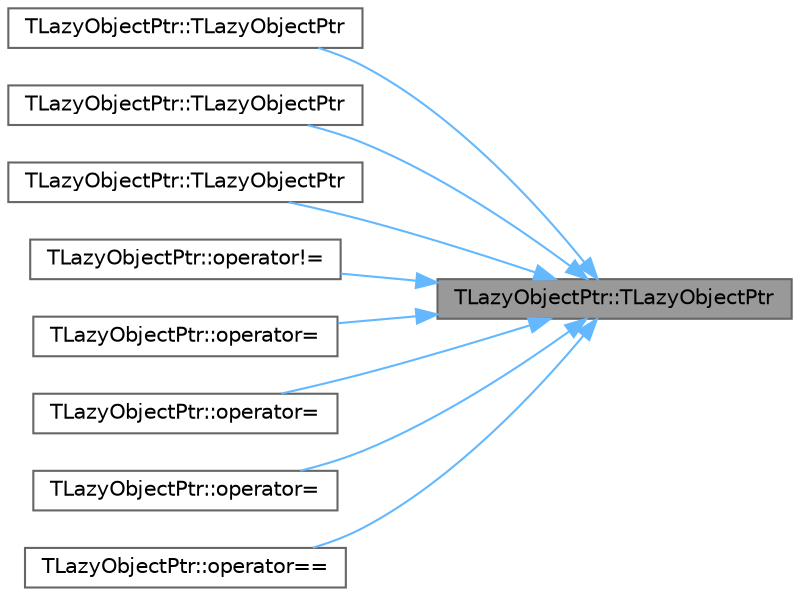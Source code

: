 digraph "TLazyObjectPtr::TLazyObjectPtr"
{
 // INTERACTIVE_SVG=YES
 // LATEX_PDF_SIZE
  bgcolor="transparent";
  edge [fontname=Helvetica,fontsize=10,labelfontname=Helvetica,labelfontsize=10];
  node [fontname=Helvetica,fontsize=10,shape=box,height=0.2,width=0.4];
  rankdir="RL";
  Node1 [id="Node000001",label="TLazyObjectPtr::TLazyObjectPtr",height=0.2,width=0.4,color="gray40", fillcolor="grey60", style="filled", fontcolor="black",tooltip=" "];
  Node1 -> Node2 [id="edge1_Node000001_Node000002",dir="back",color="steelblue1",style="solid",tooltip=" "];
  Node2 [id="Node000002",label="TLazyObjectPtr::TLazyObjectPtr",height=0.2,width=0.4,color="grey40", fillcolor="white", style="filled",URL="$d5/d73/structTLazyObjectPtr.html#a220e1764b4477f28d09104ea0b60fa52",tooltip=" "];
  Node1 -> Node3 [id="edge2_Node000001_Node000003",dir="back",color="steelblue1",style="solid",tooltip=" "];
  Node3 [id="Node000003",label="TLazyObjectPtr::TLazyObjectPtr",height=0.2,width=0.4,color="grey40", fillcolor="white", style="filled",URL="$d5/d73/structTLazyObjectPtr.html#afe2b0e228a73db5a362a55358bf685b9",tooltip="Construct from another lazy pointer with implicit upcasting allowed."];
  Node1 -> Node4 [id="edge3_Node000001_Node000004",dir="back",color="steelblue1",style="solid",tooltip=" "];
  Node4 [id="Node000004",label="TLazyObjectPtr::TLazyObjectPtr",height=0.2,width=0.4,color="grey40", fillcolor="white", style="filled",URL="$d5/d73/structTLazyObjectPtr.html#adb130bf542557d6cac47bc8ffa19bf9c",tooltip=" "];
  Node1 -> Node5 [id="edge4_Node000001_Node000005",dir="back",color="steelblue1",style="solid",tooltip=" "];
  Node5 [id="Node000005",label="TLazyObjectPtr::operator!=",height=0.2,width=0.4,color="grey40", fillcolor="white", style="filled",URL="$d5/d73/structTLazyObjectPtr.html#a0d7ec5ecd97bb5e5a6887d07d6b71ca0",tooltip=" "];
  Node1 -> Node6 [id="edge5_Node000001_Node000006",dir="back",color="steelblue1",style="solid",tooltip=" "];
  Node6 [id="Node000006",label="TLazyObjectPtr::operator=",height=0.2,width=0.4,color="grey40", fillcolor="white", style="filled",URL="$d5/d73/structTLazyObjectPtr.html#afc9a049df0d4bec13e9441cd13cbabd0",tooltip=" "];
  Node1 -> Node7 [id="edge6_Node000001_Node000007",dir="back",color="steelblue1",style="solid",tooltip=" "];
  Node7 [id="Node000007",label="TLazyObjectPtr::operator=",height=0.2,width=0.4,color="grey40", fillcolor="white", style="filled",URL="$d5/d73/structTLazyObjectPtr.html#a9b0a8b84186ef64bef1e2cf787b22fde",tooltip="Assign from another lazy pointer with implicit upcasting allowed."];
  Node1 -> Node8 [id="edge7_Node000001_Node000008",dir="back",color="steelblue1",style="solid",tooltip=" "];
  Node8 [id="Node000008",label="TLazyObjectPtr::operator=",height=0.2,width=0.4,color="grey40", fillcolor="white", style="filled",URL="$d5/d73/structTLazyObjectPtr.html#a450e23f726d56f52d7bfbf6c041e6e56",tooltip=" "];
  Node1 -> Node9 [id="edge8_Node000001_Node000009",dir="back",color="steelblue1",style="solid",tooltip=" "];
  Node9 [id="Node000009",label="TLazyObjectPtr::operator==",height=0.2,width=0.4,color="grey40", fillcolor="white", style="filled",URL="$d5/d73/structTLazyObjectPtr.html#aefcb5b8c0773107ccb6424aba6d0ccc9",tooltip="Compare with another TLazyObjectPtr of related type."];
}

